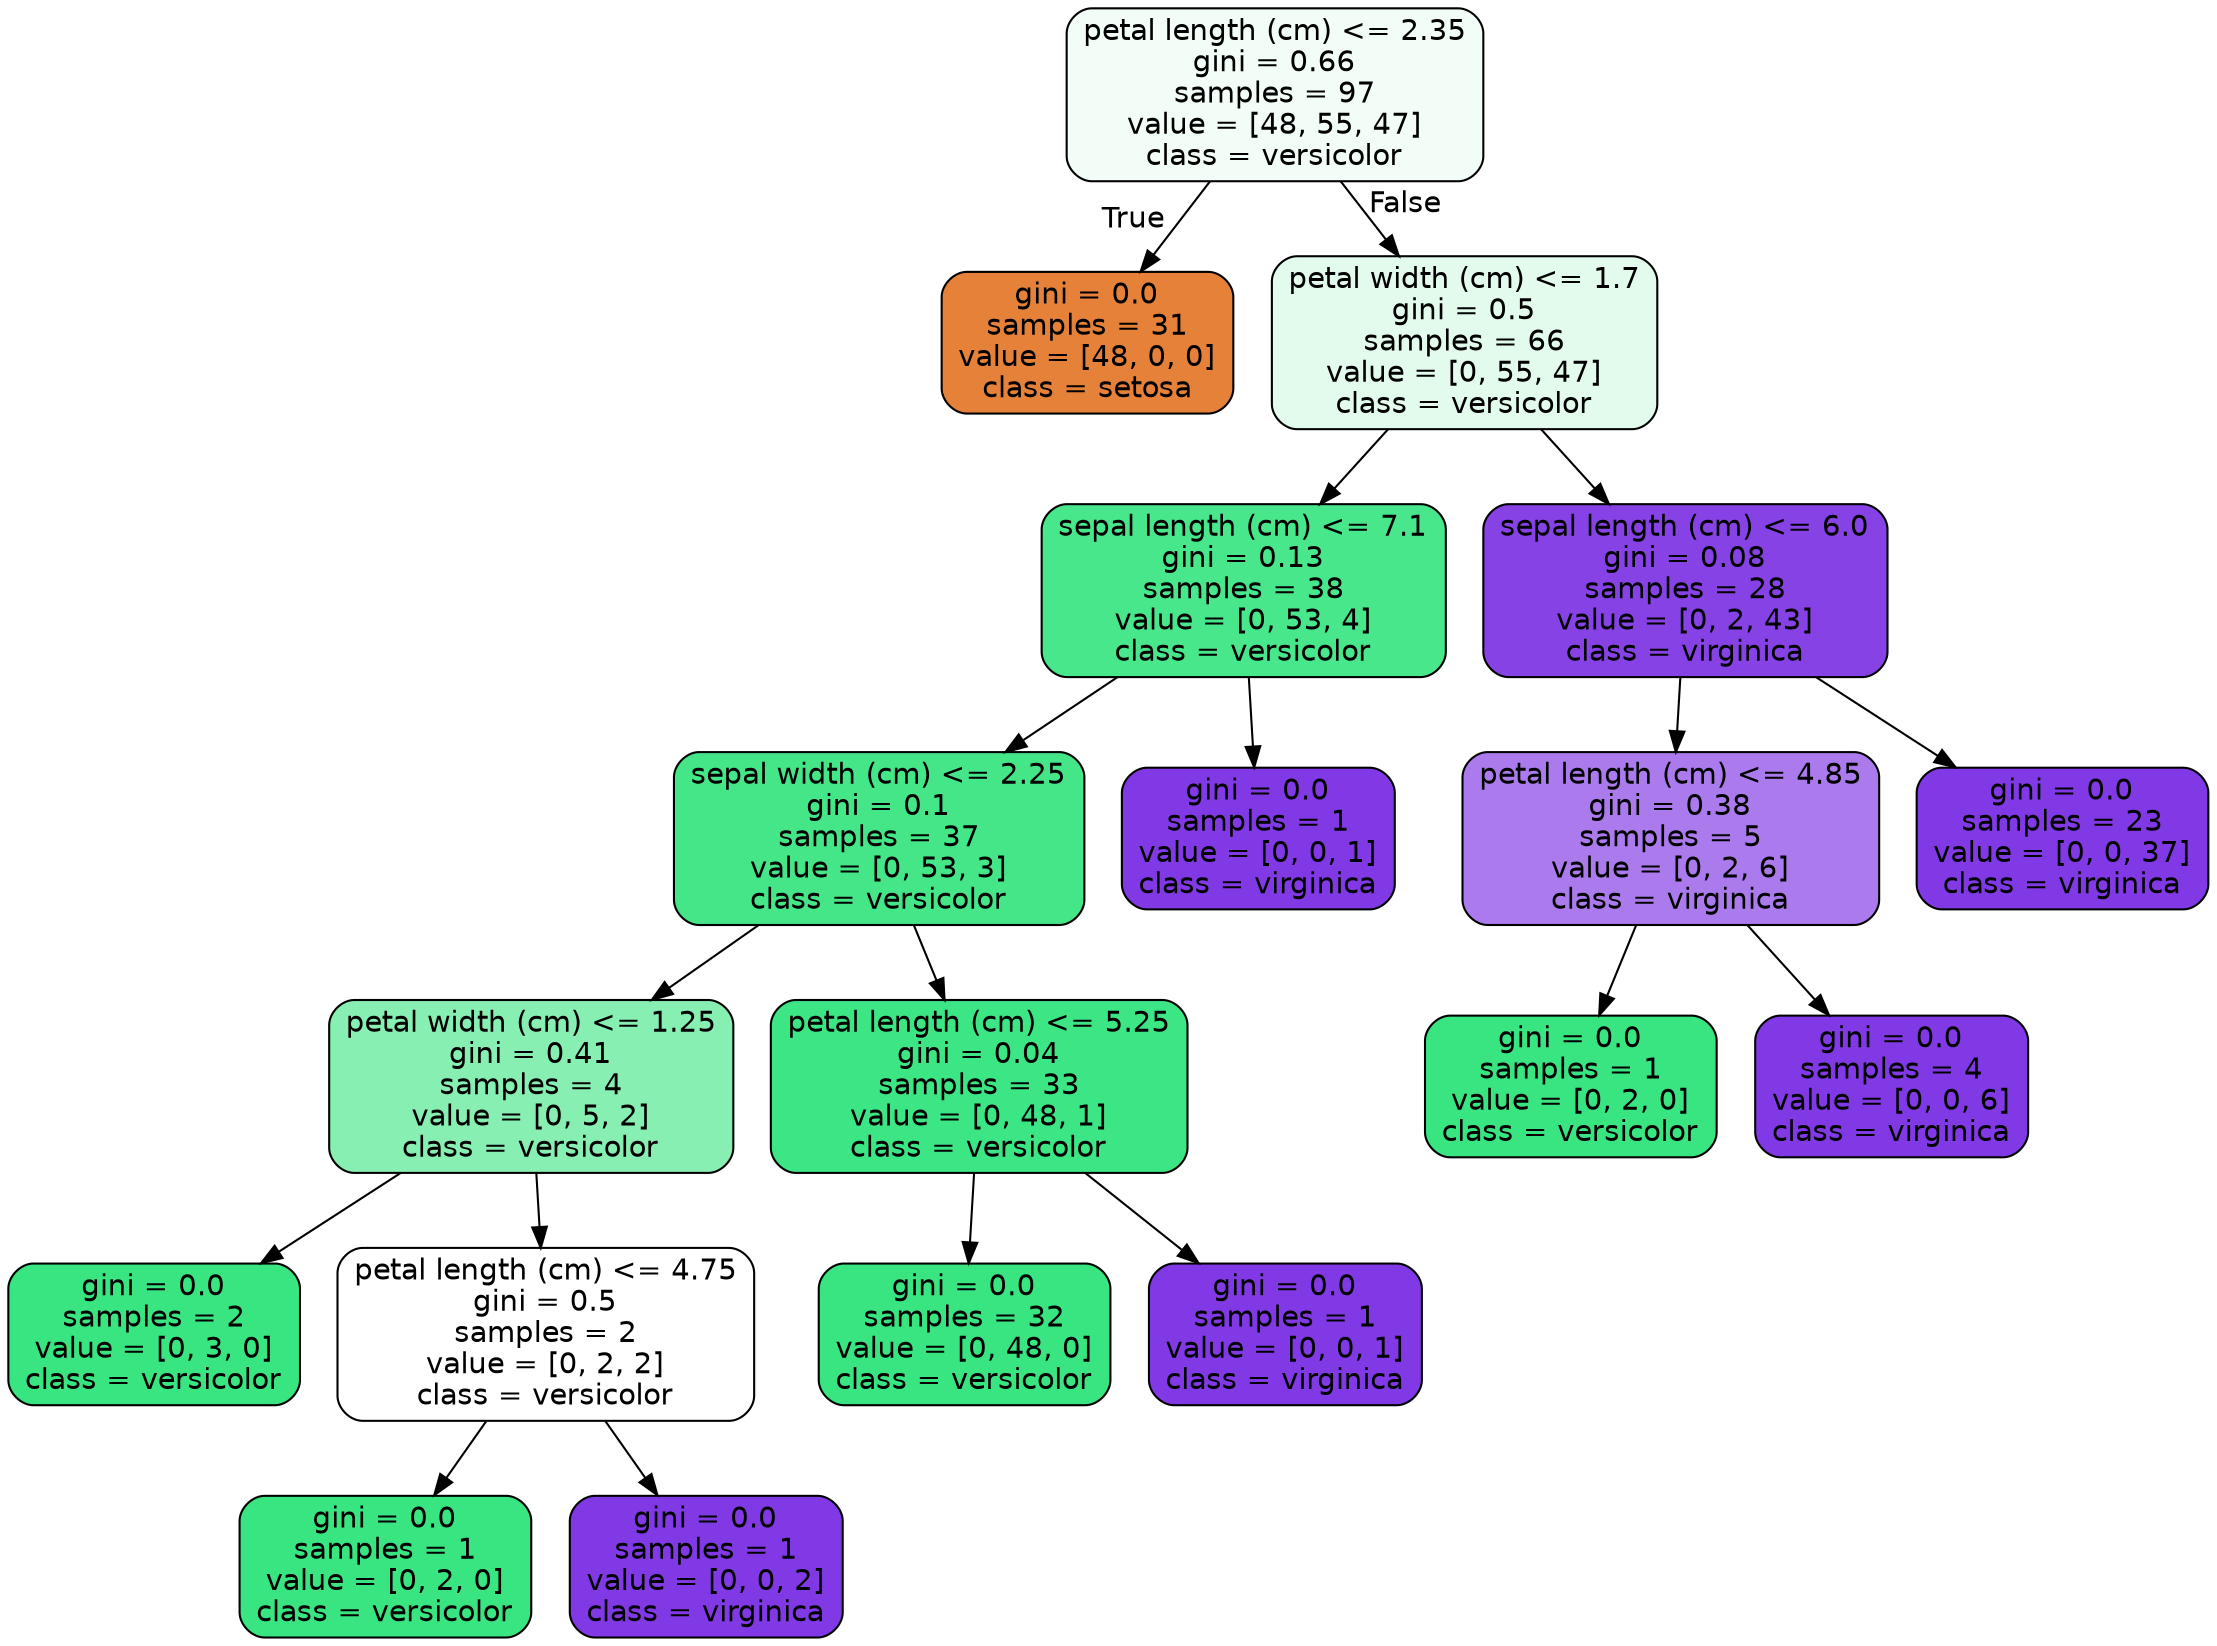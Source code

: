 digraph Tree {
node [shape=box, style="filled, rounded", color="black", fontname=helvetica] ;
edge [fontname=helvetica] ;
0 [label="petal length (cm) <= 2.35\ngini = 0.66\nsamples = 97\nvalue = [48, 55, 47]\nclass = versicolor", fillcolor="#f1fdf6"] ;
1 [label="gini = 0.0\nsamples = 31\nvalue = [48, 0, 0]\nclass = setosa", fillcolor="#e58139"] ;
0 -> 1 [labeldistance=2.5, labelangle=45, headlabel="True"] ;
2 [label="petal width (cm) <= 1.7\ngini = 0.5\nsamples = 66\nvalue = [0, 55, 47]\nclass = versicolor", fillcolor="#e2fbed"] ;
0 -> 2 [labeldistance=2.5, labelangle=-45, headlabel="False"] ;
3 [label="sepal length (cm) <= 7.1\ngini = 0.13\nsamples = 38\nvalue = [0, 53, 4]\nclass = versicolor", fillcolor="#48e78b"] ;
2 -> 3 ;
4 [label="sepal width (cm) <= 2.25\ngini = 0.1\nsamples = 37\nvalue = [0, 53, 3]\nclass = versicolor", fillcolor="#44e688"] ;
3 -> 4 ;
5 [label="petal width (cm) <= 1.25\ngini = 0.41\nsamples = 4\nvalue = [0, 5, 2]\nclass = versicolor", fillcolor="#88efb3"] ;
4 -> 5 ;
6 [label="gini = 0.0\nsamples = 2\nvalue = [0, 3, 0]\nclass = versicolor", fillcolor="#39e581"] ;
5 -> 6 ;
7 [label="petal length (cm) <= 4.75\ngini = 0.5\nsamples = 2\nvalue = [0, 2, 2]\nclass = versicolor", fillcolor="#ffffff"] ;
5 -> 7 ;
8 [label="gini = 0.0\nsamples = 1\nvalue = [0, 2, 0]\nclass = versicolor", fillcolor="#39e581"] ;
7 -> 8 ;
9 [label="gini = 0.0\nsamples = 1\nvalue = [0, 0, 2]\nclass = virginica", fillcolor="#8139e5"] ;
7 -> 9 ;
10 [label="petal length (cm) <= 5.25\ngini = 0.04\nsamples = 33\nvalue = [0, 48, 1]\nclass = versicolor", fillcolor="#3de684"] ;
4 -> 10 ;
11 [label="gini = 0.0\nsamples = 32\nvalue = [0, 48, 0]\nclass = versicolor", fillcolor="#39e581"] ;
10 -> 11 ;
12 [label="gini = 0.0\nsamples = 1\nvalue = [0, 0, 1]\nclass = virginica", fillcolor="#8139e5"] ;
10 -> 12 ;
13 [label="gini = 0.0\nsamples = 1\nvalue = [0, 0, 1]\nclass = virginica", fillcolor="#8139e5"] ;
3 -> 13 ;
14 [label="sepal length (cm) <= 6.0\ngini = 0.08\nsamples = 28\nvalue = [0, 2, 43]\nclass = virginica", fillcolor="#8742e6"] ;
2 -> 14 ;
15 [label="petal length (cm) <= 4.85\ngini = 0.38\nsamples = 5\nvalue = [0, 2, 6]\nclass = virginica", fillcolor="#ab7bee"] ;
14 -> 15 ;
16 [label="gini = 0.0\nsamples = 1\nvalue = [0, 2, 0]\nclass = versicolor", fillcolor="#39e581"] ;
15 -> 16 ;
17 [label="gini = 0.0\nsamples = 4\nvalue = [0, 0, 6]\nclass = virginica", fillcolor="#8139e5"] ;
15 -> 17 ;
18 [label="gini = 0.0\nsamples = 23\nvalue = [0, 0, 37]\nclass = virginica", fillcolor="#8139e5"] ;
14 -> 18 ;
}